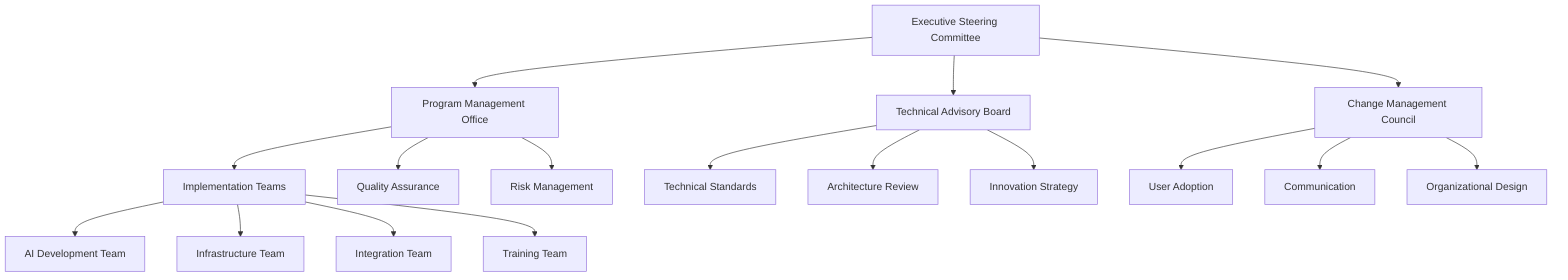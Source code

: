 graph TD
    A[Executive Steering Committee] --> B[Program Management Office]
    A --> C[Technical Advisory Board]
    A --> D[Change Management Council]
    
    B --> E[Implementation Teams]
    B --> F[Quality Assurance]
    B --> G[Risk Management]
    
    E --> E1[AI Development Team]
    E --> E2[Infrastructure Team]
    E --> E3[Integration Team]
    E --> E4[Training Team]
    
    C --> H[Technical Standards]
    C --> I[Architecture Review]
    C --> J[Innovation Strategy]
    
    D --> K[User Adoption]
    D --> L[Communication]
    D --> M[Organizational Design]